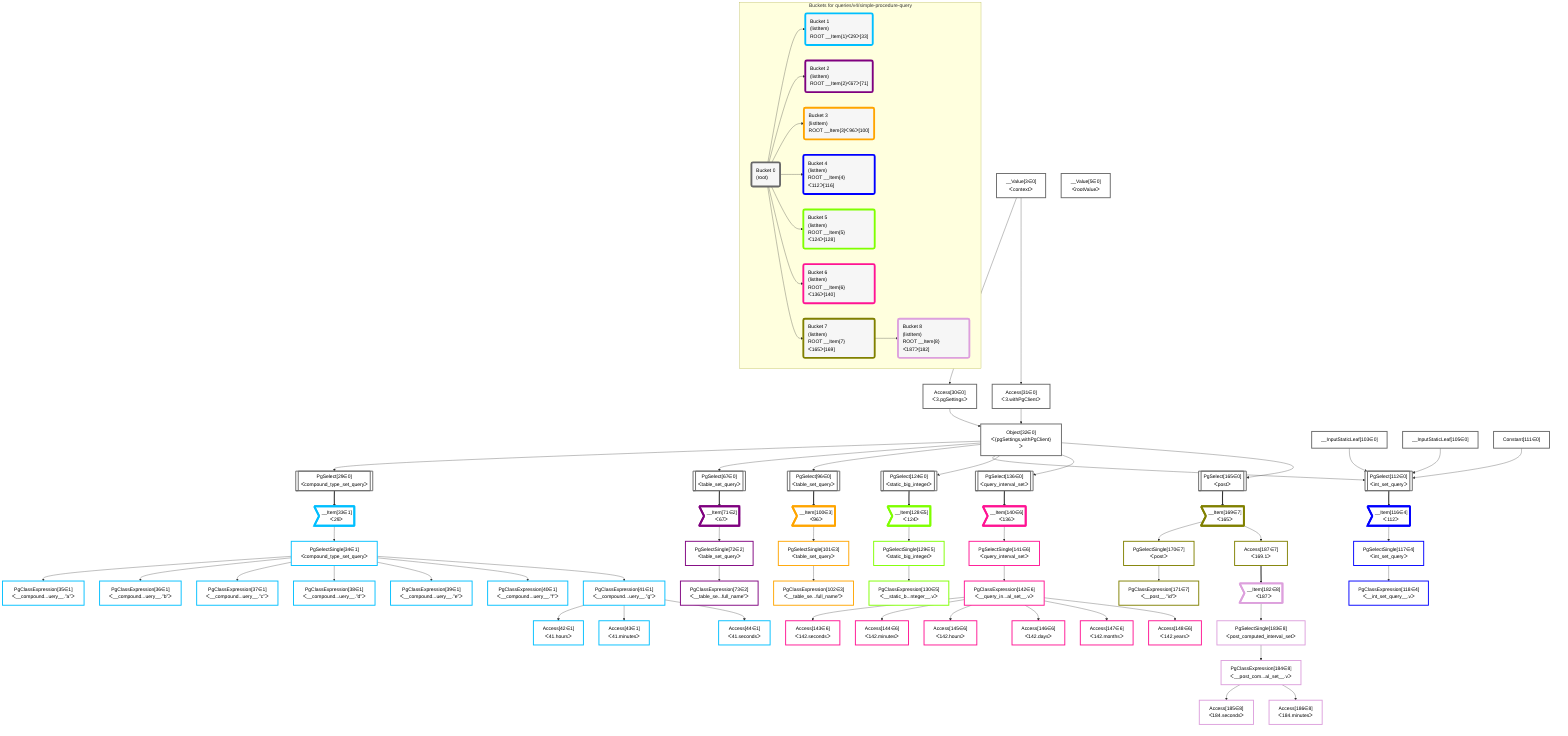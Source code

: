 graph TD
    classDef path fill:#eee,stroke:#000,color:#000
    classDef plan fill:#fff,stroke-width:3px,color:#000
    classDef itemplan fill:#fff,stroke-width:6px,color:#000
    classDef sideeffectplan fill:#f00,stroke-width:6px,color:#000
    classDef bucket fill:#f6f6f6,color:#000,stroke-width:6px,text-align:left


    %% define steps
    __Value3["__Value[3∈0]<br />ᐸcontextᐳ"]:::plan
    __Value5["__Value[5∈0]<br />ᐸrootValueᐳ"]:::plan
    Access30["Access[30∈0]<br />ᐸ3.pgSettingsᐳ"]:::plan
    Access31["Access[31∈0]<br />ᐸ3.withPgClientᐳ"]:::plan
    Object32["Object[32∈0]<br />ᐸ{pgSettings,withPgClient}ᐳ"]:::plan
    PgSelect29[["PgSelect[29∈0]<br />ᐸcompound_type_set_queryᐳ"]]:::plan
    __Item33>"__Item[33∈1]<br />ᐸ29ᐳ"]:::itemplan
    PgSelectSingle34["PgSelectSingle[34∈1]<br />ᐸcompound_type_set_queryᐳ"]:::plan
    PgClassExpression35["PgClassExpression[35∈1]<br />ᐸ__compound...uery__.”a”ᐳ"]:::plan
    PgClassExpression36["PgClassExpression[36∈1]<br />ᐸ__compound...uery__.”b”ᐳ"]:::plan
    PgClassExpression37["PgClassExpression[37∈1]<br />ᐸ__compound...uery__.”c”ᐳ"]:::plan
    PgClassExpression38["PgClassExpression[38∈1]<br />ᐸ__compound...uery__.”d”ᐳ"]:::plan
    PgClassExpression39["PgClassExpression[39∈1]<br />ᐸ__compound...uery__.”e”ᐳ"]:::plan
    PgClassExpression40["PgClassExpression[40∈1]<br />ᐸ__compound...uery__.”f”ᐳ"]:::plan
    PgClassExpression41["PgClassExpression[41∈1]<br />ᐸ__compound...uery__.”g”ᐳ"]:::plan
    Access42["Access[42∈1]<br />ᐸ41.hoursᐳ"]:::plan
    Access43["Access[43∈1]<br />ᐸ41.minutesᐳ"]:::plan
    Access44["Access[44∈1]<br />ᐸ41.secondsᐳ"]:::plan
    PgSelect67[["PgSelect[67∈0]<br />ᐸtable_set_queryᐳ"]]:::plan
    __Item71>"__Item[71∈2]<br />ᐸ67ᐳ"]:::itemplan
    PgSelectSingle72["PgSelectSingle[72∈2]<br />ᐸtable_set_queryᐳ"]:::plan
    PgClassExpression73["PgClassExpression[73∈2]<br />ᐸ__table_se...full_name”ᐳ"]:::plan
    PgSelect96[["PgSelect[96∈0]<br />ᐸtable_set_queryᐳ"]]:::plan
    __Item100>"__Item[100∈3]<br />ᐸ96ᐳ"]:::itemplan
    PgSelectSingle101["PgSelectSingle[101∈3]<br />ᐸtable_set_queryᐳ"]:::plan
    PgClassExpression102["PgClassExpression[102∈3]<br />ᐸ__table_se...full_name”ᐳ"]:::plan
    __InputStaticLeaf103["__InputStaticLeaf[103∈0]"]:::plan
    __InputStaticLeaf105["__InputStaticLeaf[105∈0]"]:::plan
    Constant111["Constant[111∈0]"]:::plan
    PgSelect112[["PgSelect[112∈0]<br />ᐸint_set_queryᐳ"]]:::plan
    __Item116>"__Item[116∈4]<br />ᐸ112ᐳ"]:::itemplan
    PgSelectSingle117["PgSelectSingle[117∈4]<br />ᐸint_set_queryᐳ"]:::plan
    PgClassExpression118["PgClassExpression[118∈4]<br />ᐸ__int_set_query__.vᐳ"]:::plan
    PgSelect124[["PgSelect[124∈0]<br />ᐸstatic_big_integerᐳ"]]:::plan
    __Item128>"__Item[128∈5]<br />ᐸ124ᐳ"]:::itemplan
    PgSelectSingle129["PgSelectSingle[129∈5]<br />ᐸstatic_big_integerᐳ"]:::plan
    PgClassExpression130["PgClassExpression[130∈5]<br />ᐸ__static_b...nteger__.vᐳ"]:::plan
    PgSelect136[["PgSelect[136∈0]<br />ᐸquery_interval_setᐳ"]]:::plan
    __Item140>"__Item[140∈6]<br />ᐸ136ᐳ"]:::itemplan
    PgSelectSingle141["PgSelectSingle[141∈6]<br />ᐸquery_interval_setᐳ"]:::plan
    PgClassExpression142["PgClassExpression[142∈6]<br />ᐸ__query_in...al_set__.vᐳ"]:::plan
    Access143["Access[143∈6]<br />ᐸ142.secondsᐳ"]:::plan
    Access144["Access[144∈6]<br />ᐸ142.minutesᐳ"]:::plan
    Access145["Access[145∈6]<br />ᐸ142.hoursᐳ"]:::plan
    Access146["Access[146∈6]<br />ᐸ142.daysᐳ"]:::plan
    Access147["Access[147∈6]<br />ᐸ142.monthsᐳ"]:::plan
    Access148["Access[148∈6]<br />ᐸ142.yearsᐳ"]:::plan
    PgSelect165[["PgSelect[165∈0]<br />ᐸpostᐳ"]]:::plan
    __Item169>"__Item[169∈7]<br />ᐸ165ᐳ"]:::itemplan
    PgSelectSingle170["PgSelectSingle[170∈7]<br />ᐸpostᐳ"]:::plan
    PgClassExpression171["PgClassExpression[171∈7]<br />ᐸ__post__.”id”ᐳ"]:::plan
    Access187["Access[187∈7]<br />ᐸ169.1ᐳ"]:::plan
    __Item182>"__Item[182∈8]<br />ᐸ187ᐳ"]:::itemplan
    PgSelectSingle183["PgSelectSingle[183∈8]<br />ᐸpost_computed_interval_setᐳ"]:::plan
    PgClassExpression184["PgClassExpression[184∈8]<br />ᐸ__post_com...al_set__.vᐳ"]:::plan
    Access185["Access[185∈8]<br />ᐸ184.secondsᐳ"]:::plan
    Access186["Access[186∈8]<br />ᐸ184.minutesᐳ"]:::plan

    %% plan dependencies
    __Value3 --> Access30
    __Value3 --> Access31
    Access30 & Access31 --> Object32
    Object32 --> PgSelect29
    PgSelect29 ==> __Item33
    __Item33 --> PgSelectSingle34
    PgSelectSingle34 --> PgClassExpression35
    PgSelectSingle34 --> PgClassExpression36
    PgSelectSingle34 --> PgClassExpression37
    PgSelectSingle34 --> PgClassExpression38
    PgSelectSingle34 --> PgClassExpression39
    PgSelectSingle34 --> PgClassExpression40
    PgSelectSingle34 --> PgClassExpression41
    PgClassExpression41 --> Access42
    PgClassExpression41 --> Access43
    PgClassExpression41 --> Access44
    Object32 --> PgSelect67
    PgSelect67 ==> __Item71
    __Item71 --> PgSelectSingle72
    PgSelectSingle72 --> PgClassExpression73
    Object32 --> PgSelect96
    PgSelect96 ==> __Item100
    __Item100 --> PgSelectSingle101
    PgSelectSingle101 --> PgClassExpression102
    Object32 & __InputStaticLeaf103 & Constant111 & __InputStaticLeaf105 --> PgSelect112
    PgSelect112 ==> __Item116
    __Item116 --> PgSelectSingle117
    PgSelectSingle117 --> PgClassExpression118
    Object32 --> PgSelect124
    PgSelect124 ==> __Item128
    __Item128 --> PgSelectSingle129
    PgSelectSingle129 --> PgClassExpression130
    Object32 --> PgSelect136
    PgSelect136 ==> __Item140
    __Item140 --> PgSelectSingle141
    PgSelectSingle141 --> PgClassExpression142
    PgClassExpression142 --> Access143
    PgClassExpression142 --> Access144
    PgClassExpression142 --> Access145
    PgClassExpression142 --> Access146
    PgClassExpression142 --> Access147
    PgClassExpression142 --> Access148
    Object32 --> PgSelect165
    PgSelect165 ==> __Item169
    __Item169 --> PgSelectSingle170
    PgSelectSingle170 --> PgClassExpression171
    __Item169 --> Access187
    Access187 ==> __Item182
    __Item182 --> PgSelectSingle183
    PgSelectSingle183 --> PgClassExpression184
    PgClassExpression184 --> Access185
    PgClassExpression184 --> Access186

    subgraph "Buckets for queries/v4/simple-procedure-query"
    Bucket0("Bucket 0<br />(root)"):::bucket
    classDef bucket0 stroke:#696969
    class Bucket0,__Value3,__Value5,PgSelect29,Access30,Access31,Object32,PgSelect67,PgSelect96,__InputStaticLeaf103,__InputStaticLeaf105,Constant111,PgSelect112,PgSelect124,PgSelect136,PgSelect165 bucket0
    Bucket1("Bucket 1<br />(listItem)<br />ROOT __Item{1}ᐸ29ᐳ[33]"):::bucket
    classDef bucket1 stroke:#00bfff
    class Bucket1,__Item33,PgSelectSingle34,PgClassExpression35,PgClassExpression36,PgClassExpression37,PgClassExpression38,PgClassExpression39,PgClassExpression40,PgClassExpression41,Access42,Access43,Access44 bucket1
    Bucket2("Bucket 2<br />(listItem)<br />ROOT __Item{2}ᐸ67ᐳ[71]"):::bucket
    classDef bucket2 stroke:#7f007f
    class Bucket2,__Item71,PgSelectSingle72,PgClassExpression73 bucket2
    Bucket3("Bucket 3<br />(listItem)<br />ROOT __Item{3}ᐸ96ᐳ[100]"):::bucket
    classDef bucket3 stroke:#ffa500
    class Bucket3,__Item100,PgSelectSingle101,PgClassExpression102 bucket3
    Bucket4("Bucket 4<br />(listItem)<br />ROOT __Item{4}ᐸ112ᐳ[116]"):::bucket
    classDef bucket4 stroke:#0000ff
    class Bucket4,__Item116,PgSelectSingle117,PgClassExpression118 bucket4
    Bucket5("Bucket 5<br />(listItem)<br />ROOT __Item{5}ᐸ124ᐳ[128]"):::bucket
    classDef bucket5 stroke:#7fff00
    class Bucket5,__Item128,PgSelectSingle129,PgClassExpression130 bucket5
    Bucket6("Bucket 6<br />(listItem)<br />ROOT __Item{6}ᐸ136ᐳ[140]"):::bucket
    classDef bucket6 stroke:#ff1493
    class Bucket6,__Item140,PgSelectSingle141,PgClassExpression142,Access143,Access144,Access145,Access146,Access147,Access148 bucket6
    Bucket7("Bucket 7<br />(listItem)<br />ROOT __Item{7}ᐸ165ᐳ[169]"):::bucket
    classDef bucket7 stroke:#808000
    class Bucket7,__Item169,PgSelectSingle170,PgClassExpression171,Access187 bucket7
    Bucket8("Bucket 8<br />(listItem)<br />ROOT __Item{8}ᐸ187ᐳ[182]"):::bucket
    classDef bucket8 stroke:#dda0dd
    class Bucket8,__Item182,PgSelectSingle183,PgClassExpression184,Access185,Access186 bucket8
    Bucket0 --> Bucket1 & Bucket2 & Bucket3 & Bucket4 & Bucket5 & Bucket6 & Bucket7
    Bucket7 --> Bucket8
    end